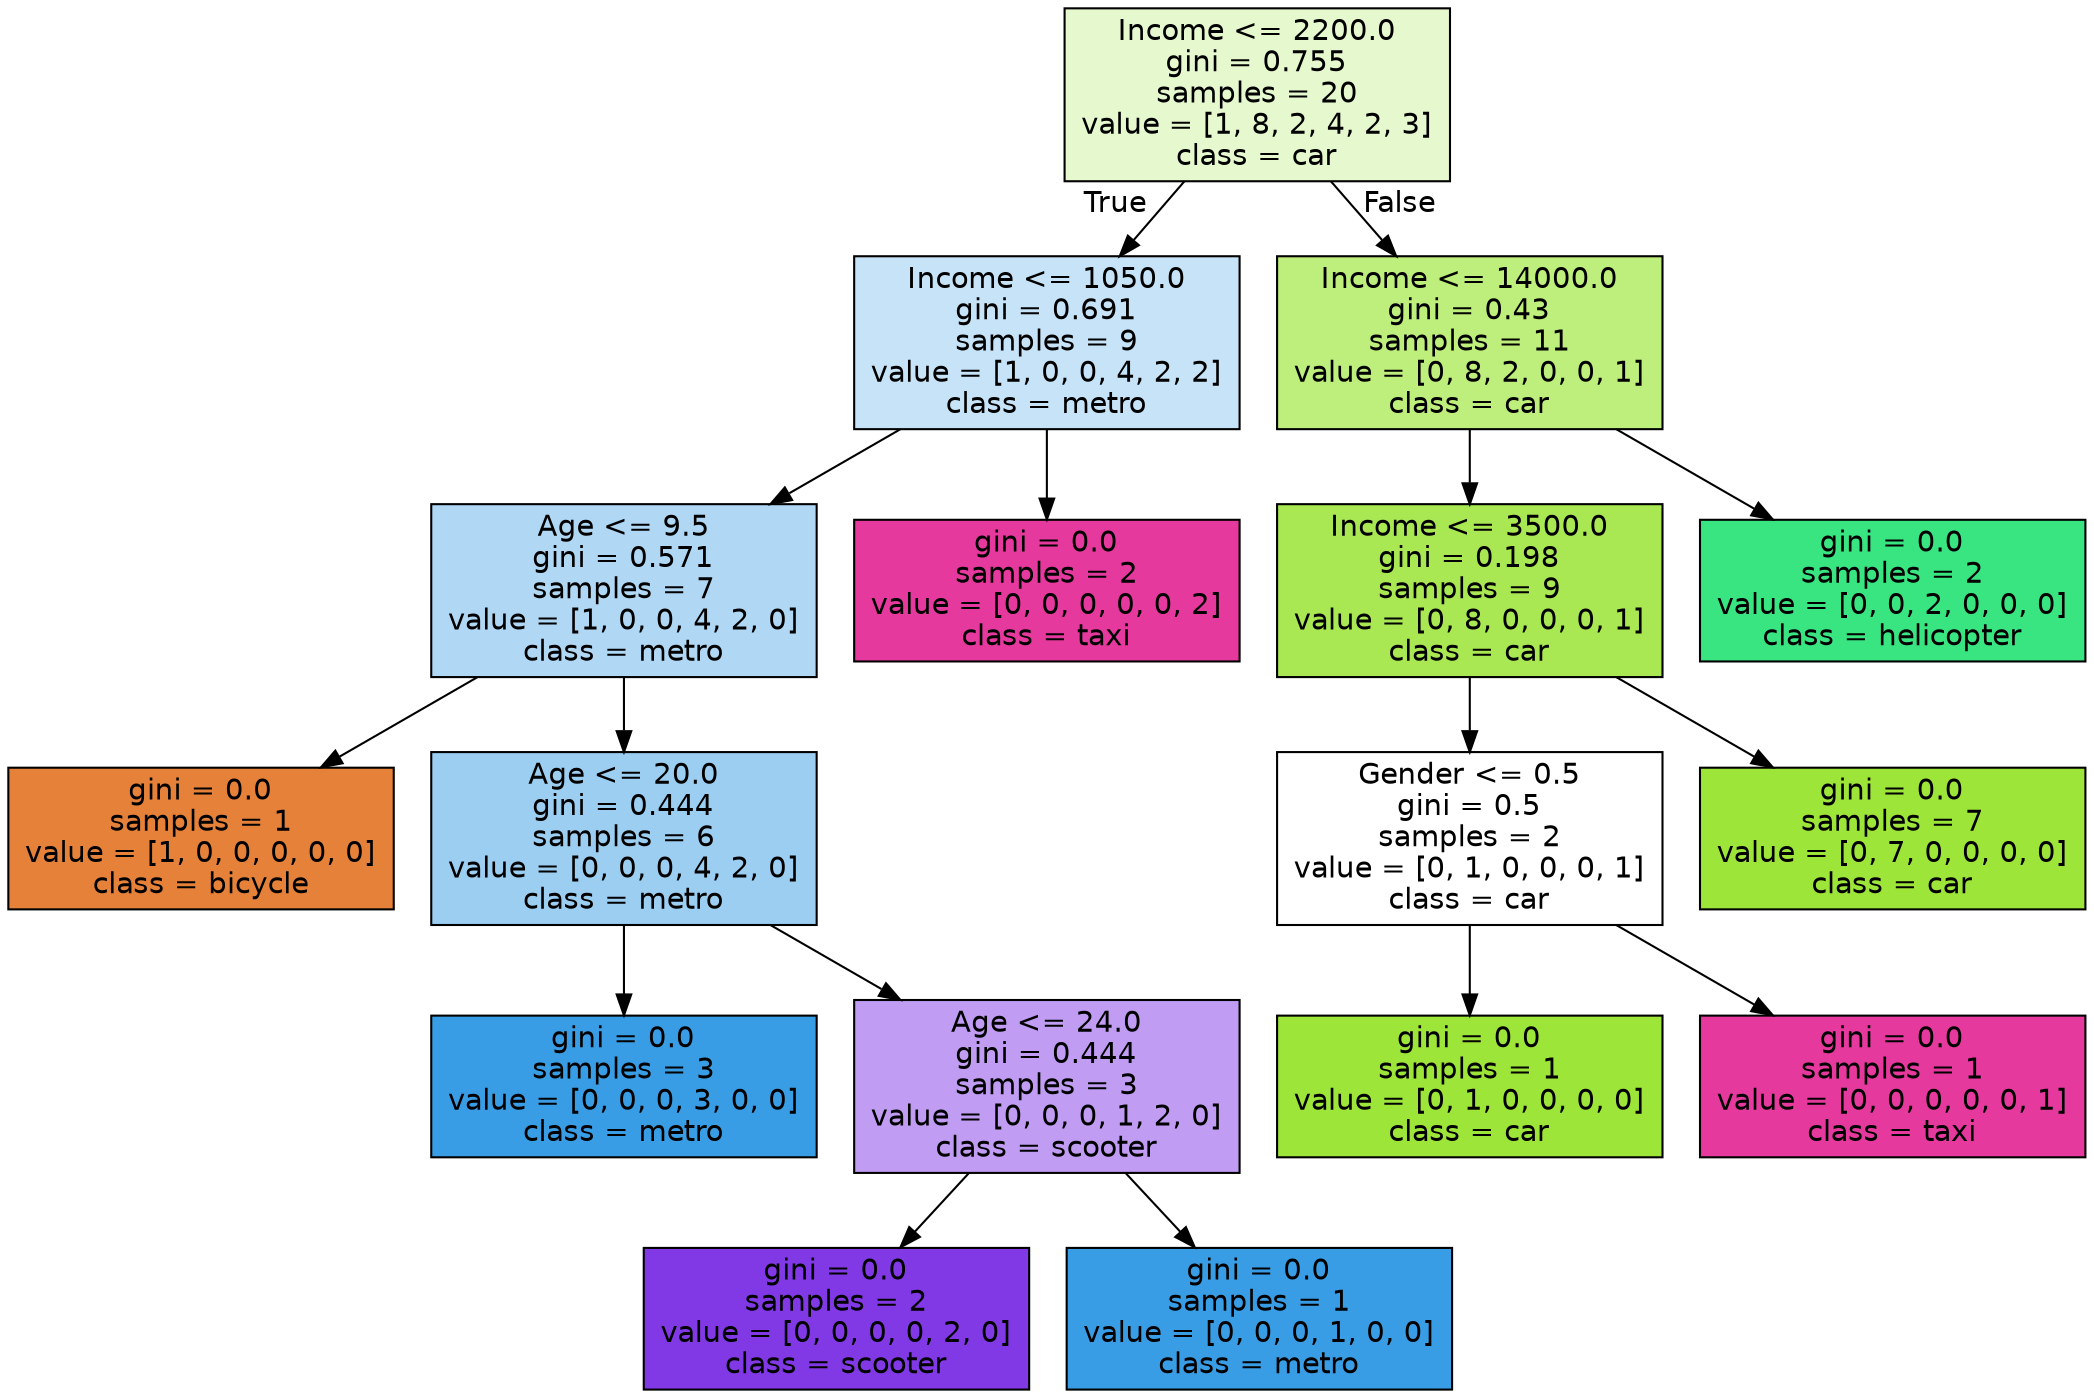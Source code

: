 digraph Tree {
node [shape=box, style="filled", color="black", fontname="helvetica"] ;
edge [fontname="helvetica"] ;
0 [label="Income <= 2200.0\ngini = 0.755\nsamples = 20\nvalue = [1, 8, 2, 4, 2, 3]\nclass = car", fillcolor="#e6f8ce"] ;
1 [label="Income <= 1050.0\ngini = 0.691\nsamples = 9\nvalue = [1, 0, 0, 4, 2, 2]\nclass = metro", fillcolor="#c6e3f8"] ;
0 -> 1 [labeldistance=2.5, labelangle=45, headlabel="True"] ;
2 [label="Age <= 9.5\ngini = 0.571\nsamples = 7\nvalue = [1, 0, 0, 4, 2, 0]\nclass = metro", fillcolor="#b0d8f5"] ;
1 -> 2 ;
3 [label="gini = 0.0\nsamples = 1\nvalue = [1, 0, 0, 0, 0, 0]\nclass = bicycle", fillcolor="#e58139"] ;
2 -> 3 ;
4 [label="Age <= 20.0\ngini = 0.444\nsamples = 6\nvalue = [0, 0, 0, 4, 2, 0]\nclass = metro", fillcolor="#9ccef2"] ;
2 -> 4 ;
5 [label="gini = 0.0\nsamples = 3\nvalue = [0, 0, 0, 3, 0, 0]\nclass = metro", fillcolor="#399de5"] ;
4 -> 5 ;
6 [label="Age <= 24.0\ngini = 0.444\nsamples = 3\nvalue = [0, 0, 0, 1, 2, 0]\nclass = scooter", fillcolor="#c09cf2"] ;
4 -> 6 ;
7 [label="gini = 0.0\nsamples = 2\nvalue = [0, 0, 0, 0, 2, 0]\nclass = scooter", fillcolor="#8139e5"] ;
6 -> 7 ;
8 [label="gini = 0.0\nsamples = 1\nvalue = [0, 0, 0, 1, 0, 0]\nclass = metro", fillcolor="#399de5"] ;
6 -> 8 ;
9 [label="gini = 0.0\nsamples = 2\nvalue = [0, 0, 0, 0, 0, 2]\nclass = taxi", fillcolor="#e5399d"] ;
1 -> 9 ;
10 [label="Income <= 14000.0\ngini = 0.43\nsamples = 11\nvalue = [0, 8, 2, 0, 0, 1]\nclass = car", fillcolor="#beee7b"] ;
0 -> 10 [labeldistance=2.5, labelangle=-45, headlabel="False"] ;
11 [label="Income <= 3500.0\ngini = 0.198\nsamples = 9\nvalue = [0, 8, 0, 0, 0, 1]\nclass = car", fillcolor="#a9e852"] ;
10 -> 11 ;
12 [label="Gender <= 0.5\ngini = 0.5\nsamples = 2\nvalue = [0, 1, 0, 0, 0, 1]\nclass = car", fillcolor="#ffffff"] ;
11 -> 12 ;
13 [label="gini = 0.0\nsamples = 1\nvalue = [0, 1, 0, 0, 0, 0]\nclass = car", fillcolor="#9de539"] ;
12 -> 13 ;
14 [label="gini = 0.0\nsamples = 1\nvalue = [0, 0, 0, 0, 0, 1]\nclass = taxi", fillcolor="#e5399d"] ;
12 -> 14 ;
15 [label="gini = 0.0\nsamples = 7\nvalue = [0, 7, 0, 0, 0, 0]\nclass = car", fillcolor="#9de539"] ;
11 -> 15 ;
16 [label="gini = 0.0\nsamples = 2\nvalue = [0, 0, 2, 0, 0, 0]\nclass = helicopter", fillcolor="#39e581"] ;
10 -> 16 ;
}